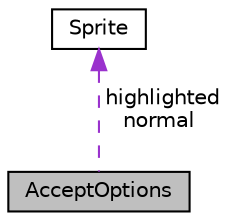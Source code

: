 digraph "AcceptOptions"
{
 // LATEX_PDF_SIZE
  edge [fontname="Helvetica",fontsize="10",labelfontname="Helvetica",labelfontsize="10"];
  node [fontname="Helvetica",fontsize="10",shape=record];
  Node1 [label="AcceptOptions",height=0.2,width=0.4,color="black", fillcolor="grey75", style="filled", fontcolor="black",tooltip="Structure representing the accept options."];
  Node2 -> Node1 [dir="back",color="darkorchid3",fontsize="10",style="dashed",label=" highlighted\nnormal" ];
  Node2 [label="Sprite",height=0.2,width=0.4,color="black", fillcolor="white", style="filled",URL="$struct_sprite.html",tooltip="Structure representing a sprite."];
}
